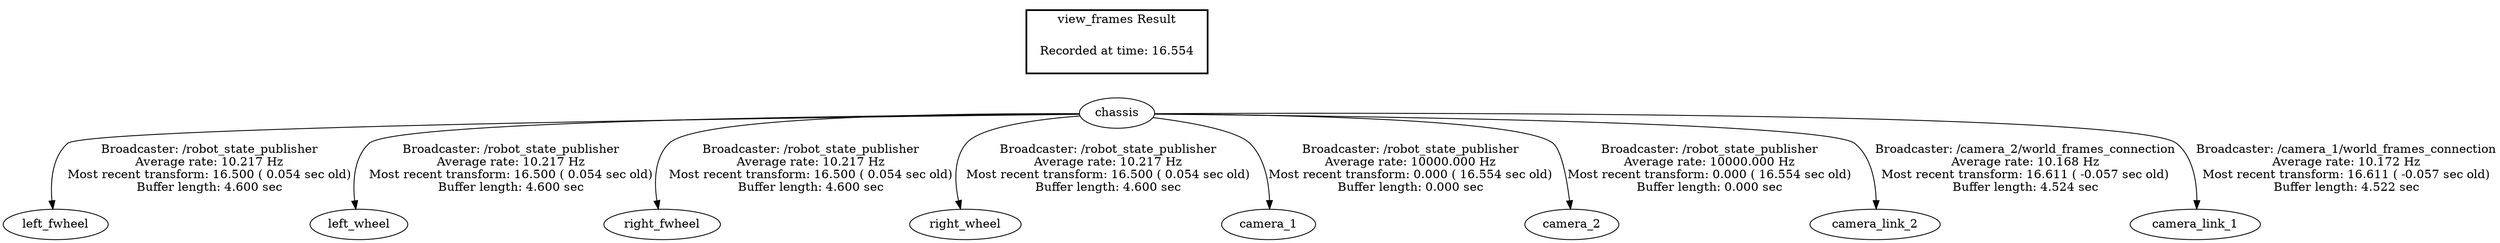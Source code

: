 digraph G {
"chassis" -> "left_fwheel"[label="Broadcaster: /robot_state_publisher\nAverage rate: 10.217 Hz\nMost recent transform: 16.500 ( 0.054 sec old)\nBuffer length: 4.600 sec\n"];
"chassis" -> "left_wheel"[label="Broadcaster: /robot_state_publisher\nAverage rate: 10.217 Hz\nMost recent transform: 16.500 ( 0.054 sec old)\nBuffer length: 4.600 sec\n"];
"chassis" -> "right_fwheel"[label="Broadcaster: /robot_state_publisher\nAverage rate: 10.217 Hz\nMost recent transform: 16.500 ( 0.054 sec old)\nBuffer length: 4.600 sec\n"];
"chassis" -> "right_wheel"[label="Broadcaster: /robot_state_publisher\nAverage rate: 10.217 Hz\nMost recent transform: 16.500 ( 0.054 sec old)\nBuffer length: 4.600 sec\n"];
"chassis" -> "camera_1"[label="Broadcaster: /robot_state_publisher\nAverage rate: 10000.000 Hz\nMost recent transform: 0.000 ( 16.554 sec old)\nBuffer length: 0.000 sec\n"];
"chassis" -> "camera_2"[label="Broadcaster: /robot_state_publisher\nAverage rate: 10000.000 Hz\nMost recent transform: 0.000 ( 16.554 sec old)\nBuffer length: 0.000 sec\n"];
"chassis" -> "camera_link_2"[label="Broadcaster: /camera_2/world_frames_connection\nAverage rate: 10.168 Hz\nMost recent transform: 16.611 ( -0.057 sec old)\nBuffer length: 4.524 sec\n"];
"chassis" -> "camera_link_1"[label="Broadcaster: /camera_1/world_frames_connection\nAverage rate: 10.172 Hz\nMost recent transform: 16.611 ( -0.057 sec old)\nBuffer length: 4.522 sec\n"];
edge [style=invis];
 subgraph cluster_legend { style=bold; color=black; label ="view_frames Result";
"Recorded at time: 16.554"[ shape=plaintext ] ;
 }->"chassis";
}